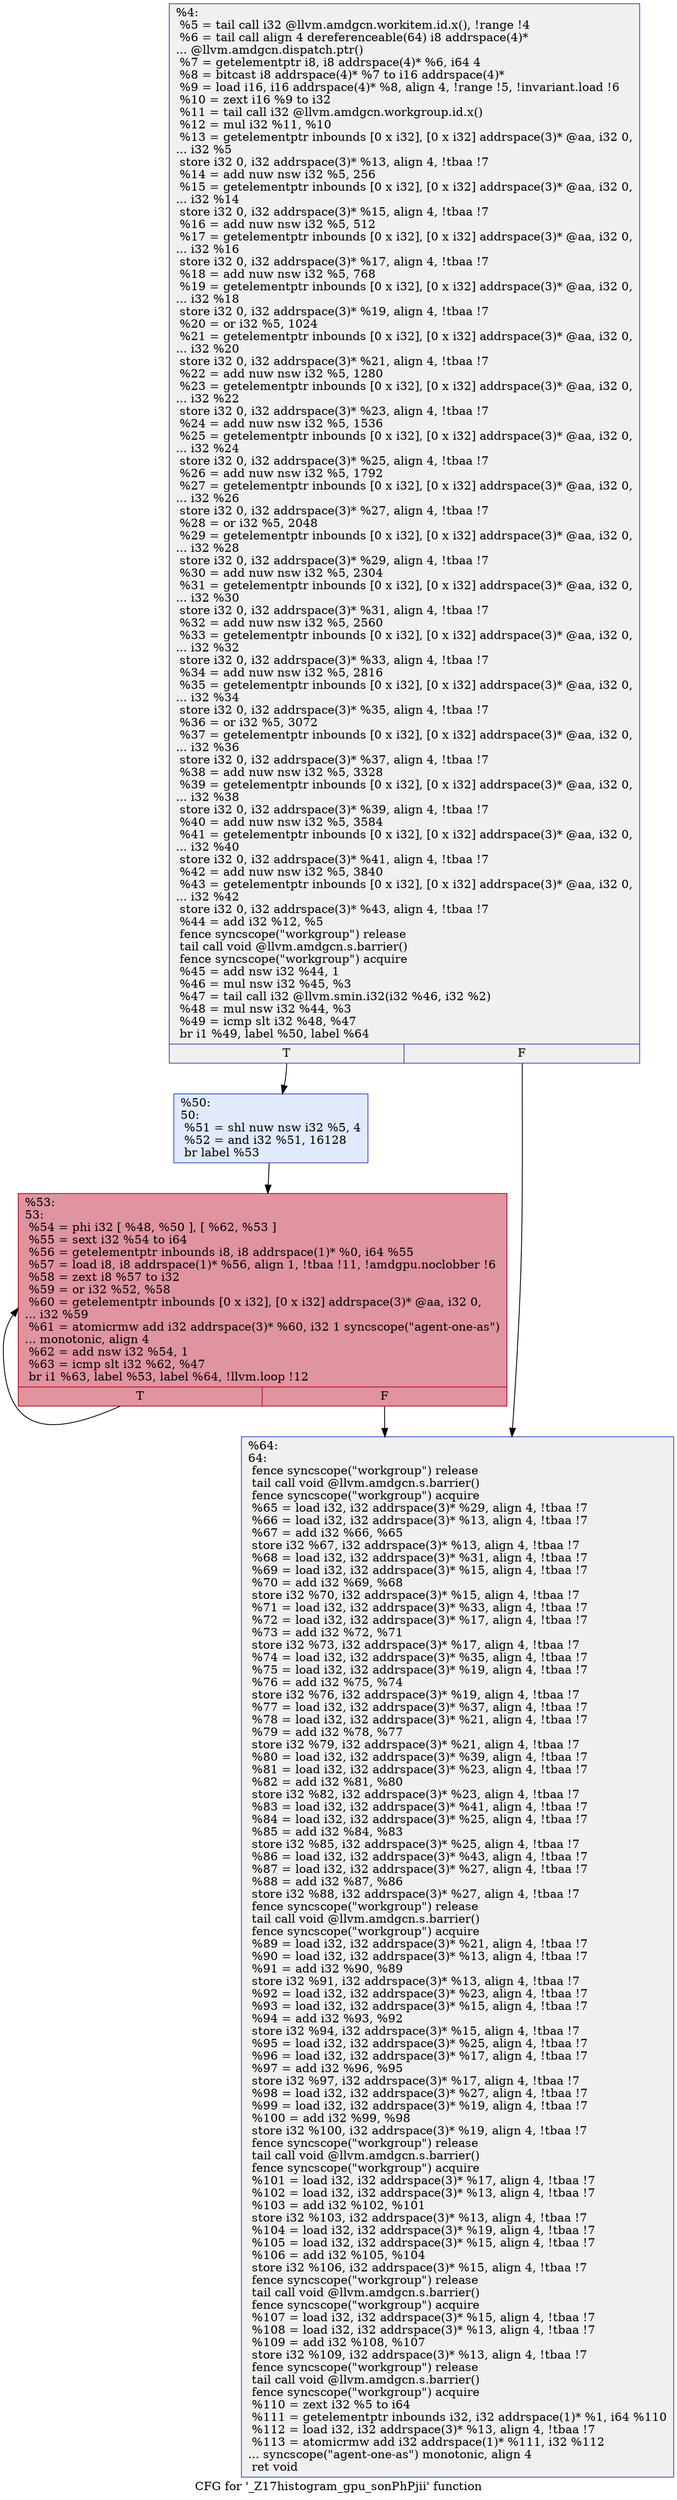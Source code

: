 digraph "CFG for '_Z17histogram_gpu_sonPhPjii' function" {
	label="CFG for '_Z17histogram_gpu_sonPhPjii' function";

	Node0x54c5510 [shape=record,color="#3d50c3ff", style=filled, fillcolor="#dedcdb70",label="{%4:\l  %5 = tail call i32 @llvm.amdgcn.workitem.id.x(), !range !4\l  %6 = tail call align 4 dereferenceable(64) i8 addrspace(4)*\l... @llvm.amdgcn.dispatch.ptr()\l  %7 = getelementptr i8, i8 addrspace(4)* %6, i64 4\l  %8 = bitcast i8 addrspace(4)* %7 to i16 addrspace(4)*\l  %9 = load i16, i16 addrspace(4)* %8, align 4, !range !5, !invariant.load !6\l  %10 = zext i16 %9 to i32\l  %11 = tail call i32 @llvm.amdgcn.workgroup.id.x()\l  %12 = mul i32 %11, %10\l  %13 = getelementptr inbounds [0 x i32], [0 x i32] addrspace(3)* @aa, i32 0,\l... i32 %5\l  store i32 0, i32 addrspace(3)* %13, align 4, !tbaa !7\l  %14 = add nuw nsw i32 %5, 256\l  %15 = getelementptr inbounds [0 x i32], [0 x i32] addrspace(3)* @aa, i32 0,\l... i32 %14\l  store i32 0, i32 addrspace(3)* %15, align 4, !tbaa !7\l  %16 = add nuw nsw i32 %5, 512\l  %17 = getelementptr inbounds [0 x i32], [0 x i32] addrspace(3)* @aa, i32 0,\l... i32 %16\l  store i32 0, i32 addrspace(3)* %17, align 4, !tbaa !7\l  %18 = add nuw nsw i32 %5, 768\l  %19 = getelementptr inbounds [0 x i32], [0 x i32] addrspace(3)* @aa, i32 0,\l... i32 %18\l  store i32 0, i32 addrspace(3)* %19, align 4, !tbaa !7\l  %20 = or i32 %5, 1024\l  %21 = getelementptr inbounds [0 x i32], [0 x i32] addrspace(3)* @aa, i32 0,\l... i32 %20\l  store i32 0, i32 addrspace(3)* %21, align 4, !tbaa !7\l  %22 = add nuw nsw i32 %5, 1280\l  %23 = getelementptr inbounds [0 x i32], [0 x i32] addrspace(3)* @aa, i32 0,\l... i32 %22\l  store i32 0, i32 addrspace(3)* %23, align 4, !tbaa !7\l  %24 = add nuw nsw i32 %5, 1536\l  %25 = getelementptr inbounds [0 x i32], [0 x i32] addrspace(3)* @aa, i32 0,\l... i32 %24\l  store i32 0, i32 addrspace(3)* %25, align 4, !tbaa !7\l  %26 = add nuw nsw i32 %5, 1792\l  %27 = getelementptr inbounds [0 x i32], [0 x i32] addrspace(3)* @aa, i32 0,\l... i32 %26\l  store i32 0, i32 addrspace(3)* %27, align 4, !tbaa !7\l  %28 = or i32 %5, 2048\l  %29 = getelementptr inbounds [0 x i32], [0 x i32] addrspace(3)* @aa, i32 0,\l... i32 %28\l  store i32 0, i32 addrspace(3)* %29, align 4, !tbaa !7\l  %30 = add nuw nsw i32 %5, 2304\l  %31 = getelementptr inbounds [0 x i32], [0 x i32] addrspace(3)* @aa, i32 0,\l... i32 %30\l  store i32 0, i32 addrspace(3)* %31, align 4, !tbaa !7\l  %32 = add nuw nsw i32 %5, 2560\l  %33 = getelementptr inbounds [0 x i32], [0 x i32] addrspace(3)* @aa, i32 0,\l... i32 %32\l  store i32 0, i32 addrspace(3)* %33, align 4, !tbaa !7\l  %34 = add nuw nsw i32 %5, 2816\l  %35 = getelementptr inbounds [0 x i32], [0 x i32] addrspace(3)* @aa, i32 0,\l... i32 %34\l  store i32 0, i32 addrspace(3)* %35, align 4, !tbaa !7\l  %36 = or i32 %5, 3072\l  %37 = getelementptr inbounds [0 x i32], [0 x i32] addrspace(3)* @aa, i32 0,\l... i32 %36\l  store i32 0, i32 addrspace(3)* %37, align 4, !tbaa !7\l  %38 = add nuw nsw i32 %5, 3328\l  %39 = getelementptr inbounds [0 x i32], [0 x i32] addrspace(3)* @aa, i32 0,\l... i32 %38\l  store i32 0, i32 addrspace(3)* %39, align 4, !tbaa !7\l  %40 = add nuw nsw i32 %5, 3584\l  %41 = getelementptr inbounds [0 x i32], [0 x i32] addrspace(3)* @aa, i32 0,\l... i32 %40\l  store i32 0, i32 addrspace(3)* %41, align 4, !tbaa !7\l  %42 = add nuw nsw i32 %5, 3840\l  %43 = getelementptr inbounds [0 x i32], [0 x i32] addrspace(3)* @aa, i32 0,\l... i32 %42\l  store i32 0, i32 addrspace(3)* %43, align 4, !tbaa !7\l  %44 = add i32 %12, %5\l  fence syncscope(\"workgroup\") release\l  tail call void @llvm.amdgcn.s.barrier()\l  fence syncscope(\"workgroup\") acquire\l  %45 = add nsw i32 %44, 1\l  %46 = mul nsw i32 %45, %3\l  %47 = tail call i32 @llvm.smin.i32(i32 %46, i32 %2)\l  %48 = mul nsw i32 %44, %3\l  %49 = icmp slt i32 %48, %47\l  br i1 %49, label %50, label %64\l|{<s0>T|<s1>F}}"];
	Node0x54c5510:s0 -> Node0x54ca420;
	Node0x54c5510:s1 -> Node0x54ca4b0;
	Node0x54ca420 [shape=record,color="#3d50c3ff", style=filled, fillcolor="#b9d0f970",label="{%50:\l50:                                               \l  %51 = shl nuw nsw i32 %5, 4\l  %52 = and i32 %51, 16128\l  br label %53\l}"];
	Node0x54ca420 -> Node0x54ca770;
	Node0x54ca770 [shape=record,color="#b70d28ff", style=filled, fillcolor="#b70d2870",label="{%53:\l53:                                               \l  %54 = phi i32 [ %48, %50 ], [ %62, %53 ]\l  %55 = sext i32 %54 to i64\l  %56 = getelementptr inbounds i8, i8 addrspace(1)* %0, i64 %55\l  %57 = load i8, i8 addrspace(1)* %56, align 1, !tbaa !11, !amdgpu.noclobber !6\l  %58 = zext i8 %57 to i32\l  %59 = or i32 %52, %58\l  %60 = getelementptr inbounds [0 x i32], [0 x i32] addrspace(3)* @aa, i32 0,\l... i32 %59\l  %61 = atomicrmw add i32 addrspace(3)* %60, i32 1 syncscope(\"agent-one-as\")\l... monotonic, align 4\l  %62 = add nsw i32 %54, 1\l  %63 = icmp slt i32 %62, %47\l  br i1 %63, label %53, label %64, !llvm.loop !12\l|{<s0>T|<s1>F}}"];
	Node0x54ca770:s0 -> Node0x54ca770;
	Node0x54ca770:s1 -> Node0x54ca4b0;
	Node0x54ca4b0 [shape=record,color="#3d50c3ff", style=filled, fillcolor="#dedcdb70",label="{%64:\l64:                                               \l  fence syncscope(\"workgroup\") release\l  tail call void @llvm.amdgcn.s.barrier()\l  fence syncscope(\"workgroup\") acquire\l  %65 = load i32, i32 addrspace(3)* %29, align 4, !tbaa !7\l  %66 = load i32, i32 addrspace(3)* %13, align 4, !tbaa !7\l  %67 = add i32 %66, %65\l  store i32 %67, i32 addrspace(3)* %13, align 4, !tbaa !7\l  %68 = load i32, i32 addrspace(3)* %31, align 4, !tbaa !7\l  %69 = load i32, i32 addrspace(3)* %15, align 4, !tbaa !7\l  %70 = add i32 %69, %68\l  store i32 %70, i32 addrspace(3)* %15, align 4, !tbaa !7\l  %71 = load i32, i32 addrspace(3)* %33, align 4, !tbaa !7\l  %72 = load i32, i32 addrspace(3)* %17, align 4, !tbaa !7\l  %73 = add i32 %72, %71\l  store i32 %73, i32 addrspace(3)* %17, align 4, !tbaa !7\l  %74 = load i32, i32 addrspace(3)* %35, align 4, !tbaa !7\l  %75 = load i32, i32 addrspace(3)* %19, align 4, !tbaa !7\l  %76 = add i32 %75, %74\l  store i32 %76, i32 addrspace(3)* %19, align 4, !tbaa !7\l  %77 = load i32, i32 addrspace(3)* %37, align 4, !tbaa !7\l  %78 = load i32, i32 addrspace(3)* %21, align 4, !tbaa !7\l  %79 = add i32 %78, %77\l  store i32 %79, i32 addrspace(3)* %21, align 4, !tbaa !7\l  %80 = load i32, i32 addrspace(3)* %39, align 4, !tbaa !7\l  %81 = load i32, i32 addrspace(3)* %23, align 4, !tbaa !7\l  %82 = add i32 %81, %80\l  store i32 %82, i32 addrspace(3)* %23, align 4, !tbaa !7\l  %83 = load i32, i32 addrspace(3)* %41, align 4, !tbaa !7\l  %84 = load i32, i32 addrspace(3)* %25, align 4, !tbaa !7\l  %85 = add i32 %84, %83\l  store i32 %85, i32 addrspace(3)* %25, align 4, !tbaa !7\l  %86 = load i32, i32 addrspace(3)* %43, align 4, !tbaa !7\l  %87 = load i32, i32 addrspace(3)* %27, align 4, !tbaa !7\l  %88 = add i32 %87, %86\l  store i32 %88, i32 addrspace(3)* %27, align 4, !tbaa !7\l  fence syncscope(\"workgroup\") release\l  tail call void @llvm.amdgcn.s.barrier()\l  fence syncscope(\"workgroup\") acquire\l  %89 = load i32, i32 addrspace(3)* %21, align 4, !tbaa !7\l  %90 = load i32, i32 addrspace(3)* %13, align 4, !tbaa !7\l  %91 = add i32 %90, %89\l  store i32 %91, i32 addrspace(3)* %13, align 4, !tbaa !7\l  %92 = load i32, i32 addrspace(3)* %23, align 4, !tbaa !7\l  %93 = load i32, i32 addrspace(3)* %15, align 4, !tbaa !7\l  %94 = add i32 %93, %92\l  store i32 %94, i32 addrspace(3)* %15, align 4, !tbaa !7\l  %95 = load i32, i32 addrspace(3)* %25, align 4, !tbaa !7\l  %96 = load i32, i32 addrspace(3)* %17, align 4, !tbaa !7\l  %97 = add i32 %96, %95\l  store i32 %97, i32 addrspace(3)* %17, align 4, !tbaa !7\l  %98 = load i32, i32 addrspace(3)* %27, align 4, !tbaa !7\l  %99 = load i32, i32 addrspace(3)* %19, align 4, !tbaa !7\l  %100 = add i32 %99, %98\l  store i32 %100, i32 addrspace(3)* %19, align 4, !tbaa !7\l  fence syncscope(\"workgroup\") release\l  tail call void @llvm.amdgcn.s.barrier()\l  fence syncscope(\"workgroup\") acquire\l  %101 = load i32, i32 addrspace(3)* %17, align 4, !tbaa !7\l  %102 = load i32, i32 addrspace(3)* %13, align 4, !tbaa !7\l  %103 = add i32 %102, %101\l  store i32 %103, i32 addrspace(3)* %13, align 4, !tbaa !7\l  %104 = load i32, i32 addrspace(3)* %19, align 4, !tbaa !7\l  %105 = load i32, i32 addrspace(3)* %15, align 4, !tbaa !7\l  %106 = add i32 %105, %104\l  store i32 %106, i32 addrspace(3)* %15, align 4, !tbaa !7\l  fence syncscope(\"workgroup\") release\l  tail call void @llvm.amdgcn.s.barrier()\l  fence syncscope(\"workgroup\") acquire\l  %107 = load i32, i32 addrspace(3)* %15, align 4, !tbaa !7\l  %108 = load i32, i32 addrspace(3)* %13, align 4, !tbaa !7\l  %109 = add i32 %108, %107\l  store i32 %109, i32 addrspace(3)* %13, align 4, !tbaa !7\l  fence syncscope(\"workgroup\") release\l  tail call void @llvm.amdgcn.s.barrier()\l  fence syncscope(\"workgroup\") acquire\l  %110 = zext i32 %5 to i64\l  %111 = getelementptr inbounds i32, i32 addrspace(1)* %1, i64 %110\l  %112 = load i32, i32 addrspace(3)* %13, align 4, !tbaa !7\l  %113 = atomicrmw add i32 addrspace(1)* %111, i32 %112\l... syncscope(\"agent-one-as\") monotonic, align 4\l  ret void\l}"];
}
